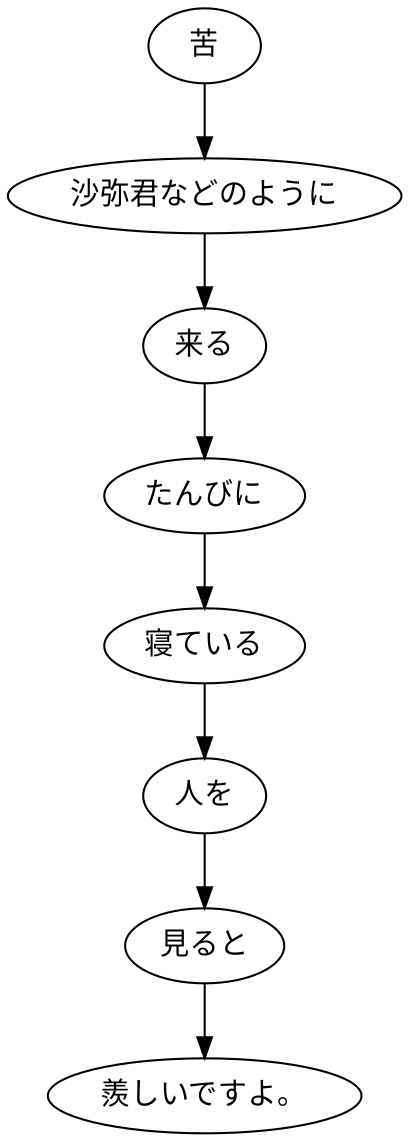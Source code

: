 digraph graph3415 {
	node0 [label="苦"];
	node1 [label="沙弥君などのように"];
	node2 [label="来る"];
	node3 [label="たんびに"];
	node4 [label="寝ている"];
	node5 [label="人を"];
	node6 [label="見ると"];
	node7 [label="羨しいですよ。"];
	node0 -> node1;
	node1 -> node2;
	node2 -> node3;
	node3 -> node4;
	node4 -> node5;
	node5 -> node6;
	node6 -> node7;
}
